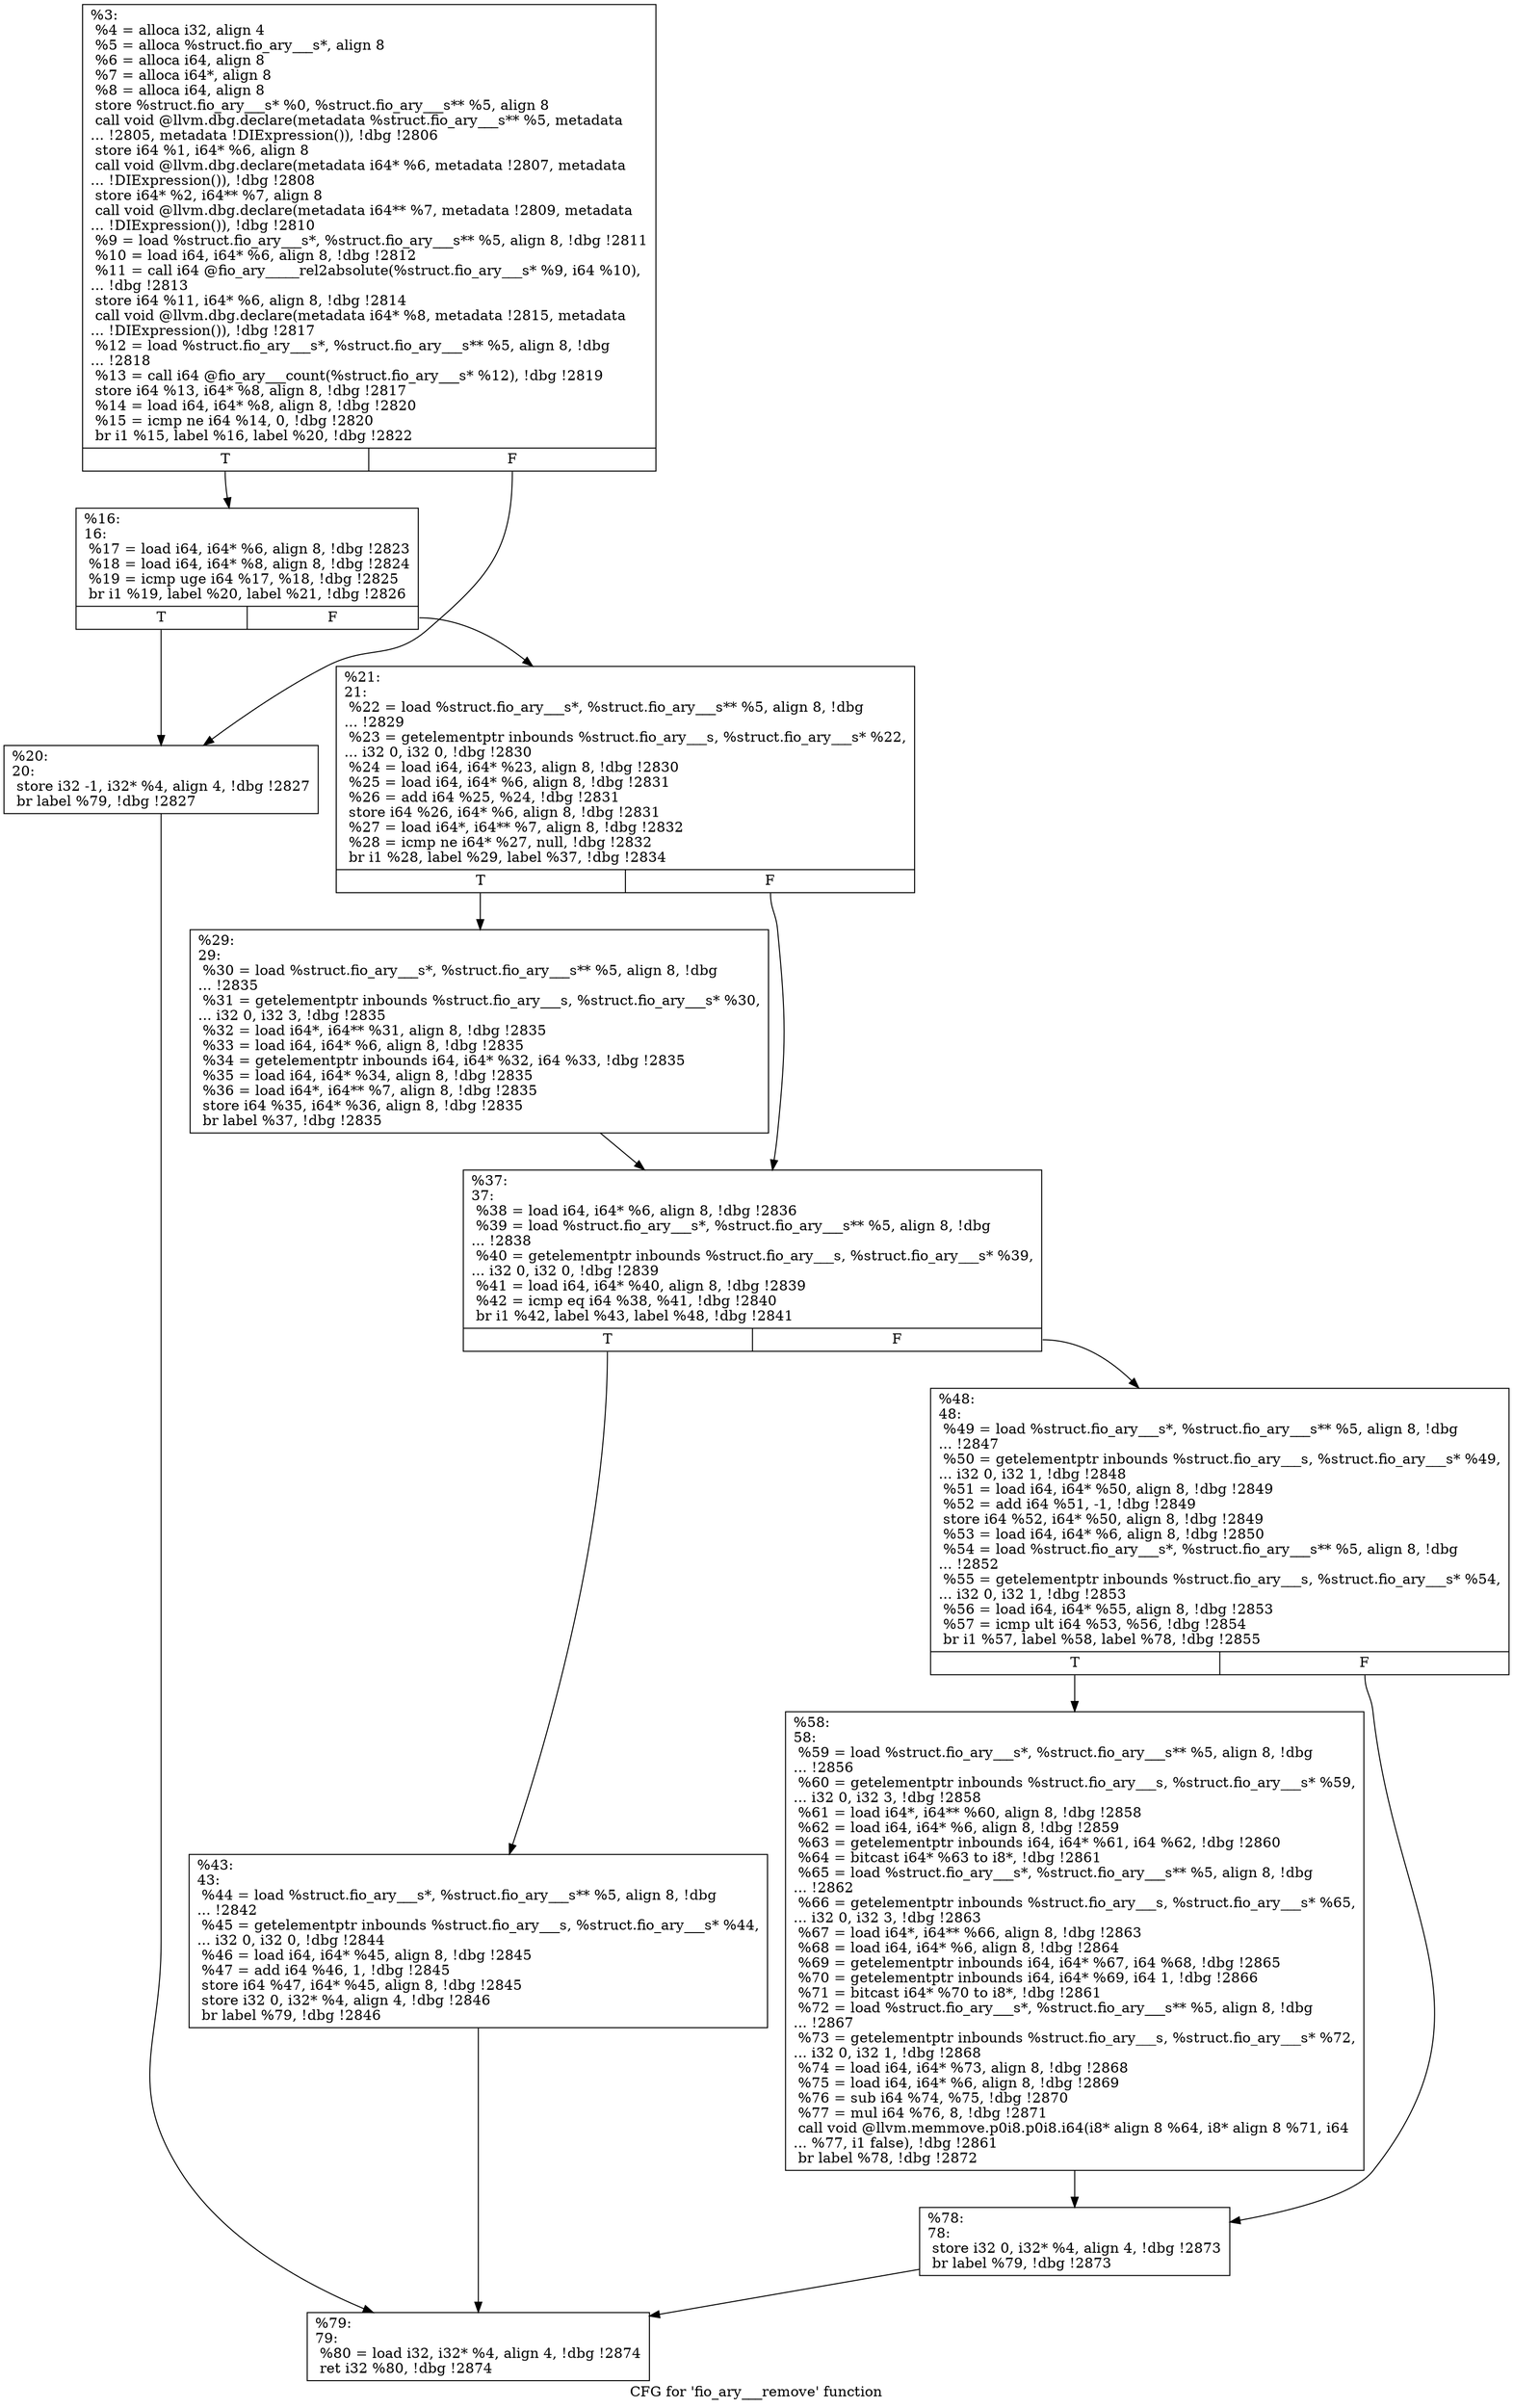 digraph "CFG for 'fio_ary___remove' function" {
	label="CFG for 'fio_ary___remove' function";

	Node0x556851a82de0 [shape=record,label="{%3:\l  %4 = alloca i32, align 4\l  %5 = alloca %struct.fio_ary___s*, align 8\l  %6 = alloca i64, align 8\l  %7 = alloca i64*, align 8\l  %8 = alloca i64, align 8\l  store %struct.fio_ary___s* %0, %struct.fio_ary___s** %5, align 8\l  call void @llvm.dbg.declare(metadata %struct.fio_ary___s** %5, metadata\l... !2805, metadata !DIExpression()), !dbg !2806\l  store i64 %1, i64* %6, align 8\l  call void @llvm.dbg.declare(metadata i64* %6, metadata !2807, metadata\l... !DIExpression()), !dbg !2808\l  store i64* %2, i64** %7, align 8\l  call void @llvm.dbg.declare(metadata i64** %7, metadata !2809, metadata\l... !DIExpression()), !dbg !2810\l  %9 = load %struct.fio_ary___s*, %struct.fio_ary___s** %5, align 8, !dbg !2811\l  %10 = load i64, i64* %6, align 8, !dbg !2812\l  %11 = call i64 @fio_ary_____rel2absolute(%struct.fio_ary___s* %9, i64 %10),\l... !dbg !2813\l  store i64 %11, i64* %6, align 8, !dbg !2814\l  call void @llvm.dbg.declare(metadata i64* %8, metadata !2815, metadata\l... !DIExpression()), !dbg !2817\l  %12 = load %struct.fio_ary___s*, %struct.fio_ary___s** %5, align 8, !dbg\l... !2818\l  %13 = call i64 @fio_ary___count(%struct.fio_ary___s* %12), !dbg !2819\l  store i64 %13, i64* %8, align 8, !dbg !2817\l  %14 = load i64, i64* %8, align 8, !dbg !2820\l  %15 = icmp ne i64 %14, 0, !dbg !2820\l  br i1 %15, label %16, label %20, !dbg !2822\l|{<s0>T|<s1>F}}"];
	Node0x556851a82de0:s0 -> Node0x556851a830b0;
	Node0x556851a82de0:s1 -> Node0x556851a84bf0;
	Node0x556851a830b0 [shape=record,label="{%16:\l16:                                               \l  %17 = load i64, i64* %6, align 8, !dbg !2823\l  %18 = load i64, i64* %8, align 8, !dbg !2824\l  %19 = icmp uge i64 %17, %18, !dbg !2825\l  br i1 %19, label %20, label %21, !dbg !2826\l|{<s0>T|<s1>F}}"];
	Node0x556851a830b0:s0 -> Node0x556851a84bf0;
	Node0x556851a830b0:s1 -> Node0x556851a84c40;
	Node0x556851a84bf0 [shape=record,label="{%20:\l20:                                               \l  store i32 -1, i32* %4, align 4, !dbg !2827\l  br label %79, !dbg !2827\l}"];
	Node0x556851a84bf0 -> Node0x556851a84e70;
	Node0x556851a84c40 [shape=record,label="{%21:\l21:                                               \l  %22 = load %struct.fio_ary___s*, %struct.fio_ary___s** %5, align 8, !dbg\l... !2829\l  %23 = getelementptr inbounds %struct.fio_ary___s, %struct.fio_ary___s* %22,\l... i32 0, i32 0, !dbg !2830\l  %24 = load i64, i64* %23, align 8, !dbg !2830\l  %25 = load i64, i64* %6, align 8, !dbg !2831\l  %26 = add i64 %25, %24, !dbg !2831\l  store i64 %26, i64* %6, align 8, !dbg !2831\l  %27 = load i64*, i64** %7, align 8, !dbg !2832\l  %28 = icmp ne i64* %27, null, !dbg !2832\l  br i1 %28, label %29, label %37, !dbg !2834\l|{<s0>T|<s1>F}}"];
	Node0x556851a84c40:s0 -> Node0x556851a84c90;
	Node0x556851a84c40:s1 -> Node0x556851a84ce0;
	Node0x556851a84c90 [shape=record,label="{%29:\l29:                                               \l  %30 = load %struct.fio_ary___s*, %struct.fio_ary___s** %5, align 8, !dbg\l... !2835\l  %31 = getelementptr inbounds %struct.fio_ary___s, %struct.fio_ary___s* %30,\l... i32 0, i32 3, !dbg !2835\l  %32 = load i64*, i64** %31, align 8, !dbg !2835\l  %33 = load i64, i64* %6, align 8, !dbg !2835\l  %34 = getelementptr inbounds i64, i64* %32, i64 %33, !dbg !2835\l  %35 = load i64, i64* %34, align 8, !dbg !2835\l  %36 = load i64*, i64** %7, align 8, !dbg !2835\l  store i64 %35, i64* %36, align 8, !dbg !2835\l  br label %37, !dbg !2835\l}"];
	Node0x556851a84c90 -> Node0x556851a84ce0;
	Node0x556851a84ce0 [shape=record,label="{%37:\l37:                                               \l  %38 = load i64, i64* %6, align 8, !dbg !2836\l  %39 = load %struct.fio_ary___s*, %struct.fio_ary___s** %5, align 8, !dbg\l... !2838\l  %40 = getelementptr inbounds %struct.fio_ary___s, %struct.fio_ary___s* %39,\l... i32 0, i32 0, !dbg !2839\l  %41 = load i64, i64* %40, align 8, !dbg !2839\l  %42 = icmp eq i64 %38, %41, !dbg !2840\l  br i1 %42, label %43, label %48, !dbg !2841\l|{<s0>T|<s1>F}}"];
	Node0x556851a84ce0:s0 -> Node0x556851a84d30;
	Node0x556851a84ce0:s1 -> Node0x556851a84d80;
	Node0x556851a84d30 [shape=record,label="{%43:\l43:                                               \l  %44 = load %struct.fio_ary___s*, %struct.fio_ary___s** %5, align 8, !dbg\l... !2842\l  %45 = getelementptr inbounds %struct.fio_ary___s, %struct.fio_ary___s* %44,\l... i32 0, i32 0, !dbg !2844\l  %46 = load i64, i64* %45, align 8, !dbg !2845\l  %47 = add i64 %46, 1, !dbg !2845\l  store i64 %47, i64* %45, align 8, !dbg !2845\l  store i32 0, i32* %4, align 4, !dbg !2846\l  br label %79, !dbg !2846\l}"];
	Node0x556851a84d30 -> Node0x556851a84e70;
	Node0x556851a84d80 [shape=record,label="{%48:\l48:                                               \l  %49 = load %struct.fio_ary___s*, %struct.fio_ary___s** %5, align 8, !dbg\l... !2847\l  %50 = getelementptr inbounds %struct.fio_ary___s, %struct.fio_ary___s* %49,\l... i32 0, i32 1, !dbg !2848\l  %51 = load i64, i64* %50, align 8, !dbg !2849\l  %52 = add i64 %51, -1, !dbg !2849\l  store i64 %52, i64* %50, align 8, !dbg !2849\l  %53 = load i64, i64* %6, align 8, !dbg !2850\l  %54 = load %struct.fio_ary___s*, %struct.fio_ary___s** %5, align 8, !dbg\l... !2852\l  %55 = getelementptr inbounds %struct.fio_ary___s, %struct.fio_ary___s* %54,\l... i32 0, i32 1, !dbg !2853\l  %56 = load i64, i64* %55, align 8, !dbg !2853\l  %57 = icmp ult i64 %53, %56, !dbg !2854\l  br i1 %57, label %58, label %78, !dbg !2855\l|{<s0>T|<s1>F}}"];
	Node0x556851a84d80:s0 -> Node0x556851a84dd0;
	Node0x556851a84d80:s1 -> Node0x556851a84e20;
	Node0x556851a84dd0 [shape=record,label="{%58:\l58:                                               \l  %59 = load %struct.fio_ary___s*, %struct.fio_ary___s** %5, align 8, !dbg\l... !2856\l  %60 = getelementptr inbounds %struct.fio_ary___s, %struct.fio_ary___s* %59,\l... i32 0, i32 3, !dbg !2858\l  %61 = load i64*, i64** %60, align 8, !dbg !2858\l  %62 = load i64, i64* %6, align 8, !dbg !2859\l  %63 = getelementptr inbounds i64, i64* %61, i64 %62, !dbg !2860\l  %64 = bitcast i64* %63 to i8*, !dbg !2861\l  %65 = load %struct.fio_ary___s*, %struct.fio_ary___s** %5, align 8, !dbg\l... !2862\l  %66 = getelementptr inbounds %struct.fio_ary___s, %struct.fio_ary___s* %65,\l... i32 0, i32 3, !dbg !2863\l  %67 = load i64*, i64** %66, align 8, !dbg !2863\l  %68 = load i64, i64* %6, align 8, !dbg !2864\l  %69 = getelementptr inbounds i64, i64* %67, i64 %68, !dbg !2865\l  %70 = getelementptr inbounds i64, i64* %69, i64 1, !dbg !2866\l  %71 = bitcast i64* %70 to i8*, !dbg !2861\l  %72 = load %struct.fio_ary___s*, %struct.fio_ary___s** %5, align 8, !dbg\l... !2867\l  %73 = getelementptr inbounds %struct.fio_ary___s, %struct.fio_ary___s* %72,\l... i32 0, i32 1, !dbg !2868\l  %74 = load i64, i64* %73, align 8, !dbg !2868\l  %75 = load i64, i64* %6, align 8, !dbg !2869\l  %76 = sub i64 %74, %75, !dbg !2870\l  %77 = mul i64 %76, 8, !dbg !2871\l  call void @llvm.memmove.p0i8.p0i8.i64(i8* align 8 %64, i8* align 8 %71, i64\l... %77, i1 false), !dbg !2861\l  br label %78, !dbg !2872\l}"];
	Node0x556851a84dd0 -> Node0x556851a84e20;
	Node0x556851a84e20 [shape=record,label="{%78:\l78:                                               \l  store i32 0, i32* %4, align 4, !dbg !2873\l  br label %79, !dbg !2873\l}"];
	Node0x556851a84e20 -> Node0x556851a84e70;
	Node0x556851a84e70 [shape=record,label="{%79:\l79:                                               \l  %80 = load i32, i32* %4, align 4, !dbg !2874\l  ret i32 %80, !dbg !2874\l}"];
}
